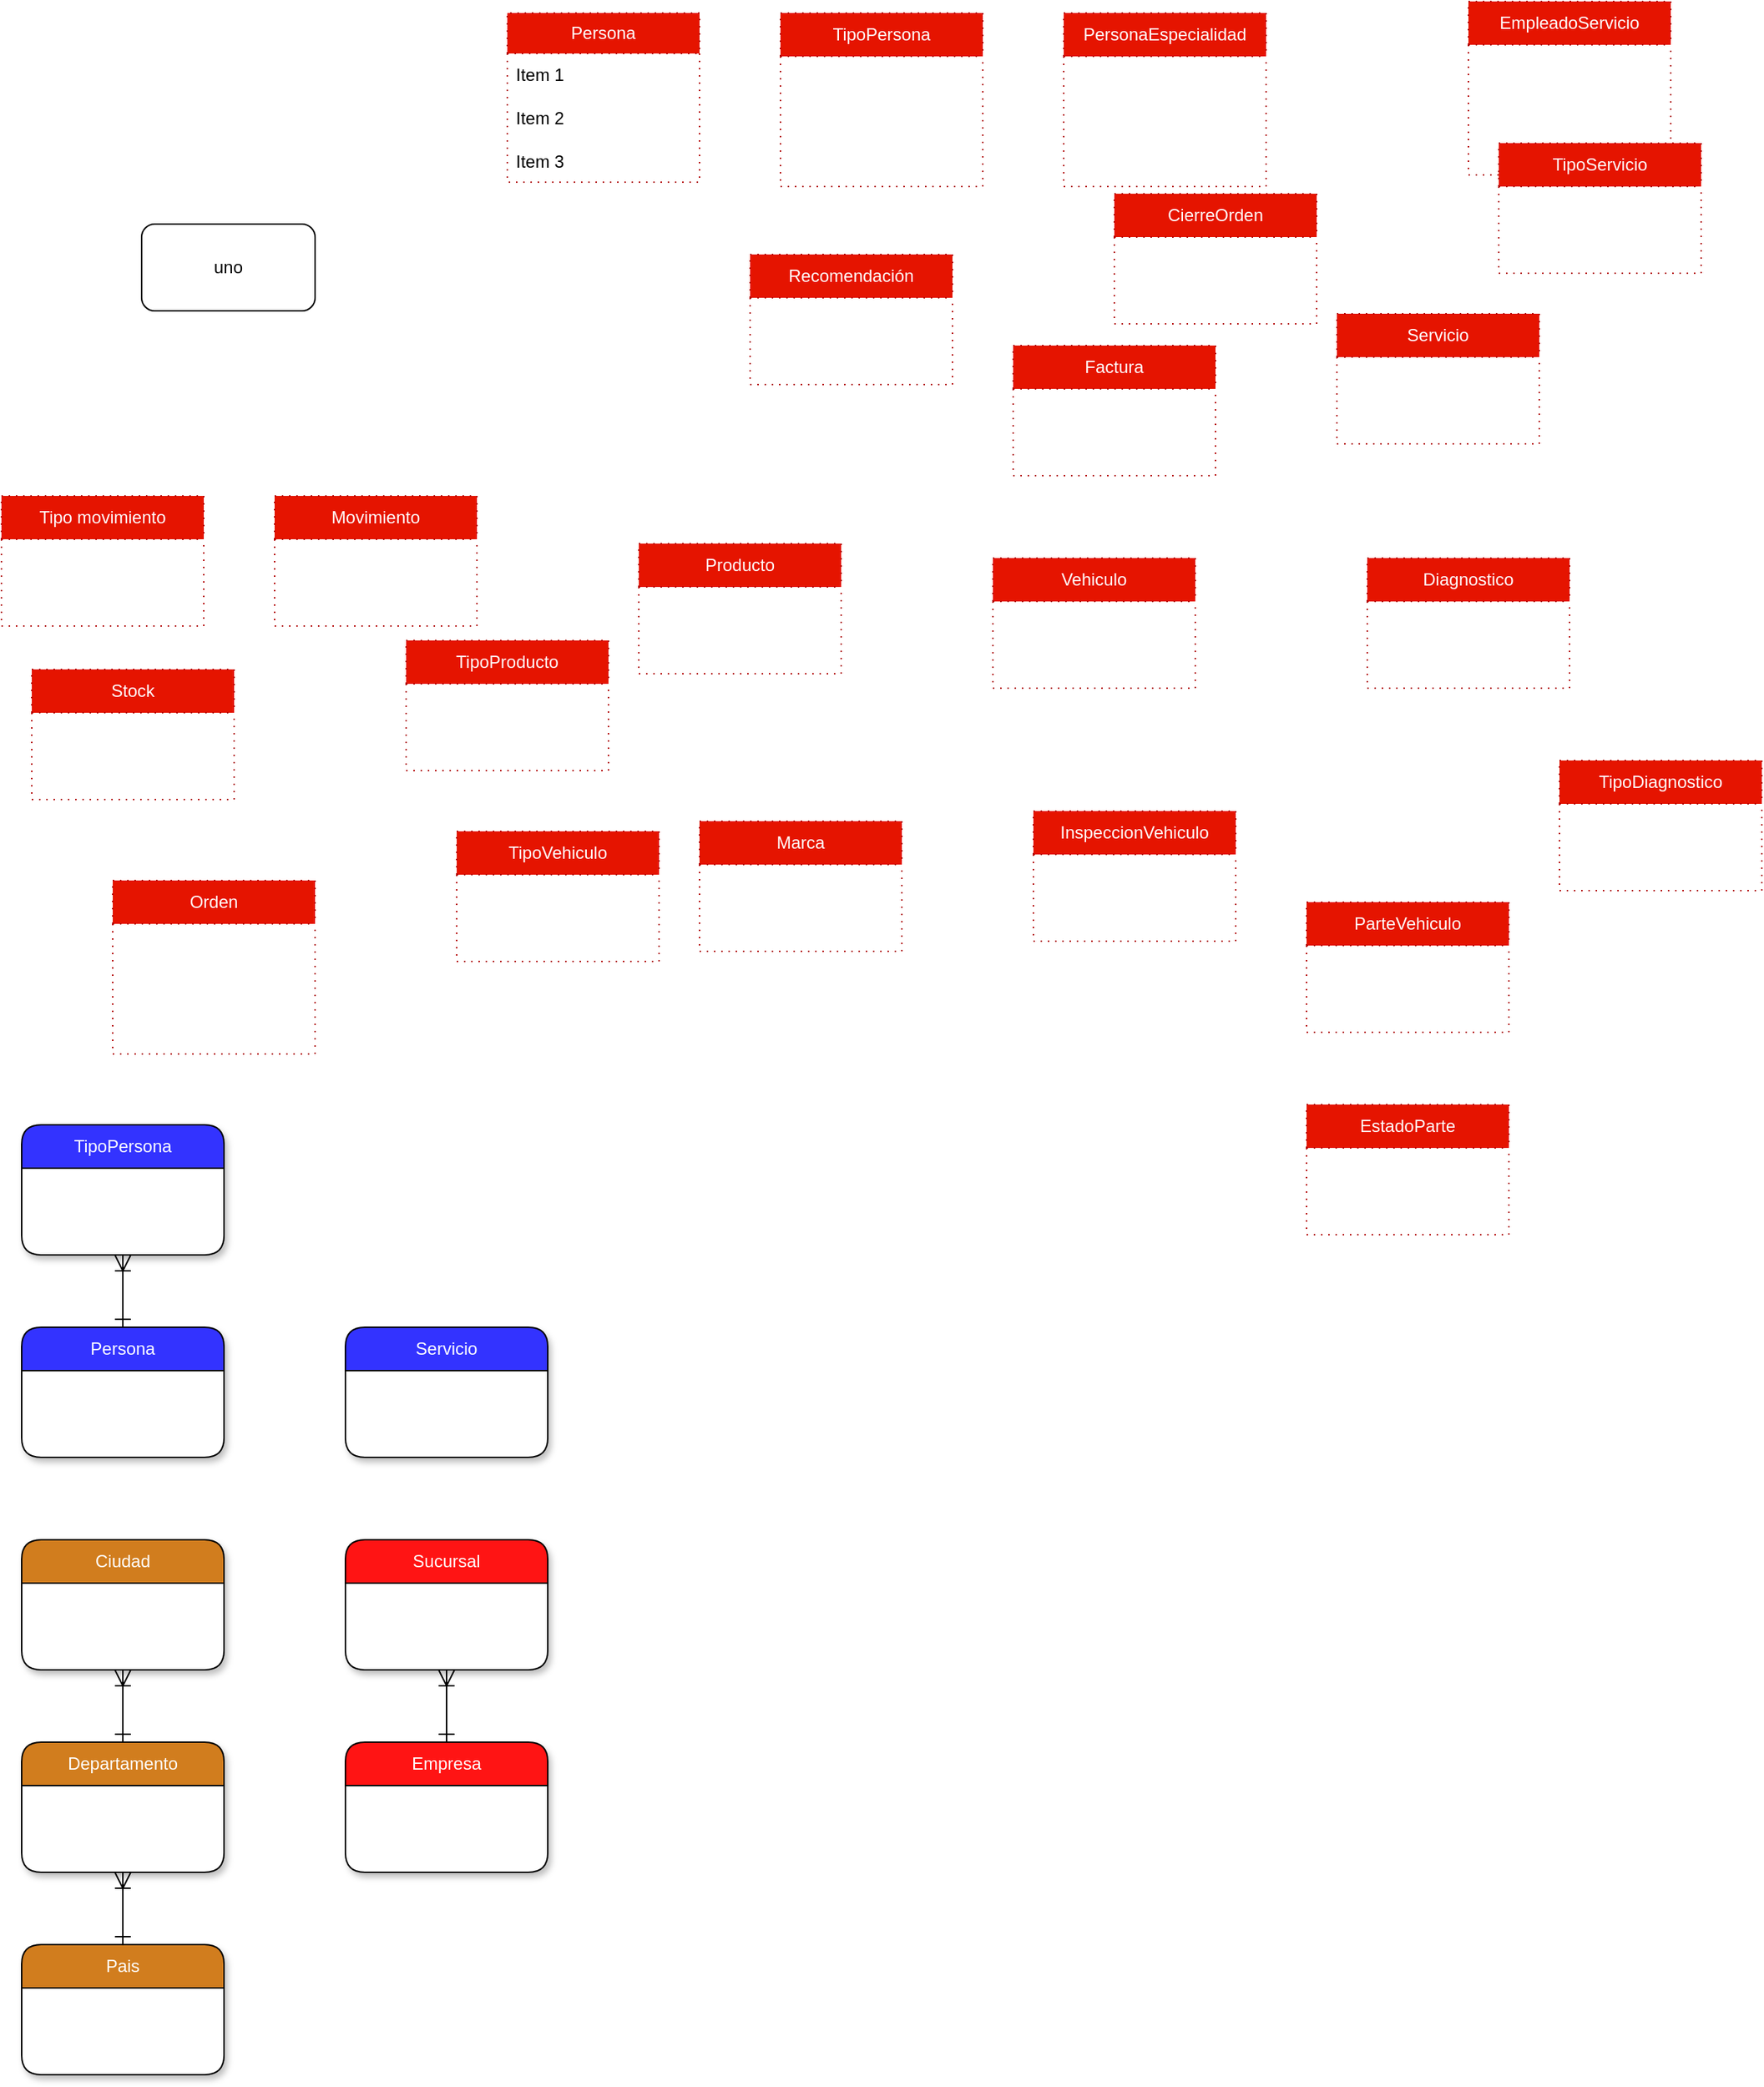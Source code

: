 <mxfile>
    <diagram id="E5uNeuyMsPrgR23q8JO6" name="Página-1">
        <mxGraphModel dx="1142" dy="773" grid="1" gridSize="7" guides="1" tooltips="1" connect="1" arrows="1" fold="1" page="1" pageScale="1" pageWidth="3000" pageHeight="1800" math="0" shadow="0">
            <root>
                <mxCell id="0"/>
                <mxCell id="1" parent="0"/>
                <mxCell id="147" value="Persona" style="swimlane;fontStyle=0;childLayout=stackLayout;horizontal=1;startSize=28;horizontalStack=0;resizeParent=1;resizeParentMax=0;resizeLast=0;collapsible=1;marginBottom=0;whiteSpace=wrap;html=1;fillStyle=auto;fillColor=#e51400;fontColor=#ffffff;strokeColor=#B20000;gradientColor=none;swimlaneFillColor=default;dashed=1;dashPattern=1 4;rounded=0;align=center;" parent="1" vertex="1">
                    <mxGeometry x="364" y="8" width="133" height="117" as="geometry">
                        <mxRectangle x="343" y="35" width="56" height="35" as="alternateBounds"/>
                    </mxGeometry>
                </mxCell>
                <mxCell id="148" value="Item 1" style="text;strokeColor=none;fillColor=none;align=left;verticalAlign=middle;spacingLeft=4;spacingRight=4;overflow=hidden;points=[[0,0.5],[1,0.5]];portConstraint=eastwest;rotatable=0;whiteSpace=wrap;html=1;dashed=1;dashPattern=12 12;rounded=1;" parent="147" vertex="1">
                    <mxGeometry y="28" width="133" height="30" as="geometry"/>
                </mxCell>
                <mxCell id="149" value="Item 2" style="text;strokeColor=none;fillColor=none;align=left;verticalAlign=middle;spacingLeft=4;spacingRight=4;overflow=hidden;points=[[0,0.5],[1,0.5]];portConstraint=eastwest;rotatable=0;whiteSpace=wrap;html=1;" parent="147" vertex="1">
                    <mxGeometry y="58" width="133" height="30" as="geometry"/>
                </mxCell>
                <mxCell id="150" value="Item 3" style="text;strokeColor=none;fillColor=none;align=left;verticalAlign=middle;spacingLeft=4;spacingRight=4;overflow=hidden;points=[[0,0.5],[1,0.5]];portConstraint=eastwest;rotatable=0;whiteSpace=wrap;html=1;" parent="147" vertex="1">
                    <mxGeometry y="88" width="133" height="29" as="geometry"/>
                </mxCell>
                <mxCell id="164" value="Ciudad" style="swimlane;fontStyle=0;childLayout=stackLayout;horizontal=1;startSize=30;horizontalStack=0;resizeParent=1;resizeParentMax=0;resizeLast=0;collapsible=1;marginBottom=0;whiteSpace=wrap;html=1;rounded=1;fillStyle=auto;strokeColor=default;fontFamily=Helvetica;fontSize=12;fontColor=#ffffff;fillColor=#D17D1E;gradientColor=none;swimlaneFillColor=default;shadow=1;swimlaneLine=1;glass=0;" parent="1" vertex="1">
                    <mxGeometry x="28" y="1064" width="140" height="90" as="geometry"/>
                </mxCell>
                <mxCell id="165" value="IdCiudad" style="text;strokeColor=none;fillColor=none;align=left;verticalAlign=middle;spacingLeft=4;spacingRight=4;overflow=hidden;points=[[0,0.5],[1,0.5]];portConstraint=eastwest;rotatable=0;whiteSpace=wrap;html=1;rounded=0;dashed=1;dashPattern=1 4;fillStyle=auto;fontFamily=Helvetica;fontSize=12;fontColor=#ffffff;startSize=28;" parent="164" vertex="1">
                    <mxGeometry y="30" width="140" height="30" as="geometry"/>
                </mxCell>
                <mxCell id="166" value="NombreCiudad" style="text;strokeColor=none;fillColor=none;align=left;verticalAlign=middle;spacingLeft=4;spacingRight=4;overflow=hidden;points=[[0,0.5],[1,0.5]];portConstraint=eastwest;rotatable=0;whiteSpace=wrap;html=1;rounded=0;dashed=1;dashPattern=1 4;fillStyle=auto;fontFamily=Helvetica;fontSize=12;fontColor=#ffffff;startSize=28;" parent="164" vertex="1">
                    <mxGeometry y="60" width="140" height="30" as="geometry"/>
                </mxCell>
                <mxCell id="174" value="Producto" style="swimlane;fontStyle=0;childLayout=stackLayout;horizontal=1;startSize=30;horizontalStack=0;resizeParent=1;resizeParentMax=0;resizeLast=0;collapsible=1;marginBottom=0;whiteSpace=wrap;html=1;rounded=0;dashed=1;dashPattern=1 4;fillStyle=auto;strokeColor=#B20000;fontFamily=Helvetica;fontSize=12;fontColor=#ffffff;fillColor=#e51400;gradientColor=none;" parent="1" vertex="1">
                    <mxGeometry x="455" y="375" width="140" height="90" as="geometry"/>
                </mxCell>
                <mxCell id="175" value="Item 1" style="text;strokeColor=none;fillColor=none;align=left;verticalAlign=middle;spacingLeft=4;spacingRight=4;overflow=hidden;points=[[0,0.5],[1,0.5]];portConstraint=eastwest;rotatable=0;whiteSpace=wrap;html=1;rounded=0;dashed=1;dashPattern=1 4;fillStyle=auto;fontFamily=Helvetica;fontSize=12;fontColor=#ffffff;startSize=28;" parent="174" vertex="1">
                    <mxGeometry y="30" width="140" height="30" as="geometry"/>
                </mxCell>
                <mxCell id="176" value="Item 2" style="text;strokeColor=none;fillColor=none;align=left;verticalAlign=middle;spacingLeft=4;spacingRight=4;overflow=hidden;points=[[0,0.5],[1,0.5]];portConstraint=eastwest;rotatable=0;whiteSpace=wrap;html=1;rounded=0;dashed=1;dashPattern=1 4;fillStyle=auto;fontFamily=Helvetica;fontSize=12;fontColor=#ffffff;startSize=28;" parent="174" vertex="1">
                    <mxGeometry y="60" width="140" height="30" as="geometry"/>
                </mxCell>
                <mxCell id="177" value="TipoProducto" style="swimlane;fontStyle=0;childLayout=stackLayout;horizontal=1;startSize=30;horizontalStack=0;resizeParent=1;resizeParentMax=0;resizeLast=0;collapsible=1;marginBottom=0;whiteSpace=wrap;html=1;rounded=0;dashed=1;dashPattern=1 4;fillStyle=auto;strokeColor=#B20000;fontFamily=Helvetica;fontSize=12;fontColor=#ffffff;fillColor=#e51400;gradientColor=none;" parent="1" vertex="1">
                    <mxGeometry x="294" y="442" width="140" height="90" as="geometry"/>
                </mxCell>
                <mxCell id="178" value="Item 1" style="text;strokeColor=none;fillColor=none;align=left;verticalAlign=middle;spacingLeft=4;spacingRight=4;overflow=hidden;points=[[0,0.5],[1,0.5]];portConstraint=eastwest;rotatable=0;whiteSpace=wrap;html=1;rounded=0;dashed=1;dashPattern=1 4;fillStyle=auto;fontFamily=Helvetica;fontSize=12;fontColor=#ffffff;startSize=28;" parent="177" vertex="1">
                    <mxGeometry y="30" width="140" height="30" as="geometry"/>
                </mxCell>
                <mxCell id="179" value="Item 2" style="text;strokeColor=none;fillColor=none;align=left;verticalAlign=middle;spacingLeft=4;spacingRight=4;overflow=hidden;points=[[0,0.5],[1,0.5]];portConstraint=eastwest;rotatable=0;whiteSpace=wrap;html=1;rounded=0;dashed=1;dashPattern=1 4;fillStyle=auto;fontFamily=Helvetica;fontSize=12;fontColor=#ffffff;startSize=28;" parent="177" vertex="1">
                    <mxGeometry y="60" width="140" height="30" as="geometry"/>
                </mxCell>
                <mxCell id="183" value="" style="edgeStyle=none;rounded=0;html=1;fontSize=12;startArrow=ERone;startFill=0;endArrow=none;endFill=0;startSize=6;endSize=6;" parent="1" target="180" edge="1">
                    <mxGeometry relative="1" as="geometry">
                        <mxPoint x="98" y="367.5" as="sourcePoint"/>
                        <mxPoint x="224" y="367.5" as="targetPoint"/>
                    </mxGeometry>
                </mxCell>
                <mxCell id="180" value="Tipo movimiento" style="swimlane;fontStyle=0;childLayout=stackLayout;horizontal=1;startSize=30;horizontalStack=0;resizeParent=1;resizeParentMax=0;resizeLast=0;collapsible=1;marginBottom=0;whiteSpace=wrap;html=1;rounded=0;dashed=1;dashPattern=1 4;fillStyle=auto;strokeColor=#B20000;fontFamily=Helvetica;fontSize=12;fontColor=#ffffff;fillColor=#e51400;gradientColor=none;" parent="1" vertex="1">
                    <mxGeometry x="14" y="342" width="140" height="90" as="geometry"/>
                </mxCell>
                <mxCell id="181" value="Item 1" style="text;strokeColor=none;fillColor=none;align=left;verticalAlign=middle;spacingLeft=4;spacingRight=4;overflow=hidden;points=[[0,0.5],[1,0.5]];portConstraint=eastwest;rotatable=0;whiteSpace=wrap;html=1;rounded=0;dashed=1;dashPattern=1 4;fillStyle=auto;fontFamily=Helvetica;fontSize=12;fontColor=#ffffff;startSize=28;" parent="180" vertex="1">
                    <mxGeometry y="30" width="140" height="30" as="geometry"/>
                </mxCell>
                <mxCell id="182" value="Item 2" style="text;strokeColor=none;fillColor=none;align=left;verticalAlign=middle;spacingLeft=4;spacingRight=4;overflow=hidden;points=[[0,0.5],[1,0.5]];portConstraint=eastwest;rotatable=0;whiteSpace=wrap;html=1;rounded=0;dashed=1;dashPattern=1 4;fillStyle=auto;fontFamily=Helvetica;fontSize=12;fontColor=#ffffff;startSize=28;" parent="180" vertex="1">
                    <mxGeometry y="60" width="140" height="30" as="geometry"/>
                </mxCell>
                <mxCell id="184" value="Movimiento" style="swimlane;fontStyle=0;childLayout=stackLayout;horizontal=1;startSize=30;horizontalStack=0;resizeParent=1;resizeParentMax=0;resizeLast=0;collapsible=1;marginBottom=0;whiteSpace=wrap;html=1;rounded=0;dashed=1;dashPattern=1 4;fillStyle=auto;strokeColor=#B20000;fontFamily=Helvetica;fontSize=12;fontColor=#ffffff;fillColor=#e51400;gradientColor=none;" parent="1" vertex="1">
                    <mxGeometry x="203" y="342" width="140" height="90" as="geometry"/>
                </mxCell>
                <mxCell id="185" value="Item 1" style="text;strokeColor=none;fillColor=none;align=left;verticalAlign=middle;spacingLeft=4;spacingRight=4;overflow=hidden;points=[[0,0.5],[1,0.5]];portConstraint=eastwest;rotatable=0;whiteSpace=wrap;html=1;rounded=0;dashed=1;dashPattern=1 4;fillStyle=auto;fontFamily=Helvetica;fontSize=12;fontColor=#ffffff;startSize=28;" parent="184" vertex="1">
                    <mxGeometry y="30" width="140" height="30" as="geometry"/>
                </mxCell>
                <mxCell id="186" value="Item 2" style="text;strokeColor=none;fillColor=none;align=left;verticalAlign=middle;spacingLeft=4;spacingRight=4;overflow=hidden;points=[[0,0.5],[1,0.5]];portConstraint=eastwest;rotatable=0;whiteSpace=wrap;html=1;rounded=0;dashed=1;dashPattern=1 4;fillStyle=auto;fontFamily=Helvetica;fontSize=12;fontColor=#ffffff;startSize=28;" parent="184" vertex="1">
                    <mxGeometry y="60" width="140" height="30" as="geometry"/>
                </mxCell>
                <mxCell id="187" value="Stock" style="swimlane;fontStyle=0;childLayout=stackLayout;horizontal=1;startSize=30;horizontalStack=0;resizeParent=1;resizeParentMax=0;resizeLast=0;collapsible=1;marginBottom=0;whiteSpace=wrap;html=1;rounded=0;dashed=1;dashPattern=1 4;fillStyle=auto;strokeColor=#B20000;fontFamily=Helvetica;fontSize=12;fontColor=#ffffff;fillColor=#e51400;gradientColor=none;" parent="1" vertex="1">
                    <mxGeometry x="35" y="462" width="140" height="90" as="geometry"/>
                </mxCell>
                <mxCell id="188" value="Item 1" style="text;strokeColor=none;fillColor=none;align=left;verticalAlign=middle;spacingLeft=4;spacingRight=4;overflow=hidden;points=[[0,0.5],[1,0.5]];portConstraint=eastwest;rotatable=0;whiteSpace=wrap;html=1;rounded=0;dashed=1;dashPattern=1 4;fillStyle=auto;fontFamily=Helvetica;fontSize=12;fontColor=#ffffff;startSize=28;" parent="187" vertex="1">
                    <mxGeometry y="30" width="140" height="30" as="geometry"/>
                </mxCell>
                <mxCell id="189" value="Item 2" style="text;strokeColor=none;fillColor=none;align=left;verticalAlign=middle;spacingLeft=4;spacingRight=4;overflow=hidden;points=[[0,0.5],[1,0.5]];portConstraint=eastwest;rotatable=0;whiteSpace=wrap;html=1;rounded=0;dashed=1;dashPattern=1 4;fillStyle=auto;fontFamily=Helvetica;fontSize=12;fontColor=#ffffff;startSize=28;" parent="187" vertex="1">
                    <mxGeometry y="60" width="140" height="30" as="geometry"/>
                </mxCell>
                <mxCell id="190" value="EmpleadoServicio" style="swimlane;fontStyle=0;childLayout=stackLayout;horizontal=1;startSize=30;horizontalStack=0;resizeParent=1;resizeParentMax=0;resizeLast=0;collapsible=1;marginBottom=0;whiteSpace=wrap;html=1;rounded=0;dashed=1;dashPattern=1 4;fillStyle=auto;strokeColor=#B20000;fontFamily=Helvetica;fontSize=12;fontColor=#ffffff;fillColor=#e51400;gradientColor=none;" parent="1" vertex="1">
                    <mxGeometry x="1029" width="140" height="120" as="geometry"/>
                </mxCell>
                <mxCell id="244" value="Item 1" style="text;strokeColor=none;fillColor=none;align=left;verticalAlign=middle;spacingLeft=4;spacingRight=4;overflow=hidden;points=[[0,0.5],[1,0.5]];portConstraint=eastwest;rotatable=0;whiteSpace=wrap;html=1;rounded=0;dashed=1;dashPattern=1 4;fillStyle=auto;fontFamily=Helvetica;fontSize=12;fontColor=#ffffff;startSize=28;" parent="190" vertex="1">
                    <mxGeometry y="30" width="140" height="30" as="geometry"/>
                </mxCell>
                <mxCell id="191" value="Item 1" style="text;strokeColor=none;fillColor=none;align=left;verticalAlign=middle;spacingLeft=4;spacingRight=4;overflow=hidden;points=[[0,0.5],[1,0.5]];portConstraint=eastwest;rotatable=0;whiteSpace=wrap;html=1;rounded=0;dashed=1;dashPattern=1 4;fillStyle=auto;fontFamily=Helvetica;fontSize=12;fontColor=#ffffff;startSize=28;" parent="190" vertex="1">
                    <mxGeometry y="60" width="140" height="30" as="geometry"/>
                </mxCell>
                <mxCell id="192" value="Item 2" style="text;strokeColor=none;fillColor=none;align=left;verticalAlign=middle;spacingLeft=4;spacingRight=4;overflow=hidden;points=[[0,0.5],[1,0.5]];portConstraint=eastwest;rotatable=0;whiteSpace=wrap;html=1;rounded=0;dashed=1;dashPattern=1 4;fillStyle=auto;fontFamily=Helvetica;fontSize=12;fontColor=#ffffff;startSize=28;" parent="190" vertex="1">
                    <mxGeometry y="90" width="140" height="30" as="geometry"/>
                </mxCell>
                <mxCell id="193" value="Recomendación" style="swimlane;fontStyle=0;childLayout=stackLayout;horizontal=1;startSize=30;horizontalStack=0;resizeParent=1;resizeParentMax=0;resizeLast=0;collapsible=1;marginBottom=0;whiteSpace=wrap;html=1;rounded=0;dashed=1;dashPattern=1 4;fillStyle=auto;strokeColor=#B20000;fontFamily=Helvetica;fontSize=12;fontColor=#ffffff;fillColor=#e51400;gradientColor=none;" parent="1" vertex="1">
                    <mxGeometry x="532" y="175" width="140" height="90" as="geometry"/>
                </mxCell>
                <mxCell id="194" value="Item 1" style="text;strokeColor=none;fillColor=none;align=left;verticalAlign=middle;spacingLeft=4;spacingRight=4;overflow=hidden;points=[[0,0.5],[1,0.5]];portConstraint=eastwest;rotatable=0;whiteSpace=wrap;html=1;rounded=0;dashed=1;dashPattern=1 4;fillStyle=auto;fontFamily=Helvetica;fontSize=12;fontColor=#ffffff;startSize=28;" parent="193" vertex="1">
                    <mxGeometry y="30" width="140" height="30" as="geometry"/>
                </mxCell>
                <mxCell id="195" value="Item 2" style="text;strokeColor=none;fillColor=none;align=left;verticalAlign=middle;spacingLeft=4;spacingRight=4;overflow=hidden;points=[[0,0.5],[1,0.5]];portConstraint=eastwest;rotatable=0;whiteSpace=wrap;html=1;rounded=0;dashed=1;dashPattern=1 4;fillStyle=auto;fontFamily=Helvetica;fontSize=12;fontColor=#ffffff;startSize=28;" parent="193" vertex="1">
                    <mxGeometry y="60" width="140" height="30" as="geometry"/>
                </mxCell>
                <mxCell id="196" value="CierreOrden" style="swimlane;fontStyle=0;childLayout=stackLayout;horizontal=1;startSize=30;horizontalStack=0;resizeParent=1;resizeParentMax=0;resizeLast=0;collapsible=1;marginBottom=0;whiteSpace=wrap;html=1;rounded=0;dashed=1;dashPattern=1 4;fillStyle=auto;strokeColor=#B20000;fontFamily=Helvetica;fontSize=12;fontColor=#ffffff;fillColor=#e51400;gradientColor=none;" parent="1" vertex="1">
                    <mxGeometry x="784" y="133" width="140" height="90" as="geometry"/>
                </mxCell>
                <mxCell id="197" value="Item 1" style="text;strokeColor=none;fillColor=none;align=left;verticalAlign=middle;spacingLeft=4;spacingRight=4;overflow=hidden;points=[[0,0.5],[1,0.5]];portConstraint=eastwest;rotatable=0;whiteSpace=wrap;html=1;rounded=0;dashed=1;dashPattern=1 4;fillStyle=auto;fontFamily=Helvetica;fontSize=12;fontColor=#ffffff;startSize=28;" parent="196" vertex="1">
                    <mxGeometry y="30" width="140" height="30" as="geometry"/>
                </mxCell>
                <mxCell id="198" value="Item 2" style="text;strokeColor=none;fillColor=none;align=left;verticalAlign=middle;spacingLeft=4;spacingRight=4;overflow=hidden;points=[[0,0.5],[1,0.5]];portConstraint=eastwest;rotatable=0;whiteSpace=wrap;html=1;rounded=0;dashed=1;dashPattern=1 4;fillStyle=auto;fontFamily=Helvetica;fontSize=12;fontColor=#ffffff;startSize=28;" parent="196" vertex="1">
                    <mxGeometry y="60" width="140" height="30" as="geometry"/>
                </mxCell>
                <mxCell id="199" value="TipoServicio" style="swimlane;fontStyle=0;childLayout=stackLayout;horizontal=1;startSize=30;horizontalStack=0;resizeParent=1;resizeParentMax=0;resizeLast=0;collapsible=1;marginBottom=0;whiteSpace=wrap;html=1;rounded=0;dashed=1;dashPattern=1 4;fillStyle=auto;strokeColor=#B20000;fontFamily=Helvetica;fontSize=12;fontColor=#ffffff;fillColor=#e51400;gradientColor=none;" parent="1" vertex="1">
                    <mxGeometry x="1050" y="98" width="140" height="90" as="geometry"/>
                </mxCell>
                <mxCell id="200" value="Item 1" style="text;strokeColor=none;fillColor=none;align=left;verticalAlign=middle;spacingLeft=4;spacingRight=4;overflow=hidden;points=[[0,0.5],[1,0.5]];portConstraint=eastwest;rotatable=0;whiteSpace=wrap;html=1;rounded=0;dashed=1;dashPattern=1 4;fillStyle=auto;fontFamily=Helvetica;fontSize=12;fontColor=#ffffff;startSize=28;" parent="199" vertex="1">
                    <mxGeometry y="30" width="140" height="30" as="geometry"/>
                </mxCell>
                <mxCell id="201" value="Item 2" style="text;strokeColor=none;fillColor=none;align=left;verticalAlign=middle;spacingLeft=4;spacingRight=4;overflow=hidden;points=[[0,0.5],[1,0.5]];portConstraint=eastwest;rotatable=0;whiteSpace=wrap;html=1;rounded=0;dashed=1;dashPattern=1 4;fillStyle=auto;fontFamily=Helvetica;fontSize=12;fontColor=#ffffff;startSize=28;" parent="199" vertex="1">
                    <mxGeometry y="60" width="140" height="30" as="geometry"/>
                </mxCell>
                <mxCell id="202" value="Servicio" style="swimlane;fontStyle=0;childLayout=stackLayout;horizontal=1;startSize=30;horizontalStack=0;resizeParent=1;resizeParentMax=0;resizeLast=0;collapsible=1;marginBottom=0;whiteSpace=wrap;html=1;rounded=0;dashed=1;dashPattern=1 4;fillStyle=auto;strokeColor=#B20000;fontFamily=Helvetica;fontSize=12;fontColor=#ffffff;fillColor=#e51400;gradientColor=none;" parent="1" vertex="1">
                    <mxGeometry x="938" y="216" width="140" height="90" as="geometry"/>
                </mxCell>
                <mxCell id="203" value="Item 1" style="text;strokeColor=none;fillColor=none;align=left;verticalAlign=middle;spacingLeft=4;spacingRight=4;overflow=hidden;points=[[0,0.5],[1,0.5]];portConstraint=eastwest;rotatable=0;whiteSpace=wrap;html=1;rounded=0;dashed=1;dashPattern=1 4;fillStyle=auto;fontFamily=Helvetica;fontSize=12;fontColor=#ffffff;startSize=28;" parent="202" vertex="1">
                    <mxGeometry y="30" width="140" height="30" as="geometry"/>
                </mxCell>
                <mxCell id="204" value="Item 2" style="text;strokeColor=none;fillColor=none;align=left;verticalAlign=middle;spacingLeft=4;spacingRight=4;overflow=hidden;points=[[0,0.5],[1,0.5]];portConstraint=eastwest;rotatable=0;whiteSpace=wrap;html=1;rounded=0;dashed=1;dashPattern=1 4;fillStyle=auto;fontFamily=Helvetica;fontSize=12;fontColor=#ffffff;startSize=28;" parent="202" vertex="1">
                    <mxGeometry y="60" width="140" height="30" as="geometry"/>
                </mxCell>
                <mxCell id="205" value="Factura" style="swimlane;fontStyle=0;childLayout=stackLayout;horizontal=1;startSize=30;horizontalStack=0;resizeParent=1;resizeParentMax=0;resizeLast=0;collapsible=1;marginBottom=0;whiteSpace=wrap;html=1;rounded=0;dashed=1;dashPattern=1 4;fillStyle=auto;strokeColor=#B20000;fontFamily=Helvetica;fontSize=12;fontColor=#ffffff;fillColor=#e51400;gradientColor=none;" parent="1" vertex="1">
                    <mxGeometry x="714" y="238" width="140" height="90" as="geometry"/>
                </mxCell>
                <mxCell id="206" value="Item 1" style="text;strokeColor=none;fillColor=none;align=left;verticalAlign=middle;spacingLeft=4;spacingRight=4;overflow=hidden;points=[[0,0.5],[1,0.5]];portConstraint=eastwest;rotatable=0;whiteSpace=wrap;html=1;rounded=0;dashed=1;dashPattern=1 4;fillStyle=auto;fontFamily=Helvetica;fontSize=12;fontColor=#ffffff;startSize=28;" parent="205" vertex="1">
                    <mxGeometry y="30" width="140" height="30" as="geometry"/>
                </mxCell>
                <mxCell id="207" value="Item 2" style="text;strokeColor=none;fillColor=none;align=left;verticalAlign=middle;spacingLeft=4;spacingRight=4;overflow=hidden;points=[[0,0.5],[1,0.5]];portConstraint=eastwest;rotatable=0;whiteSpace=wrap;html=1;rounded=0;dashed=1;dashPattern=1 4;fillStyle=auto;fontFamily=Helvetica;fontSize=12;fontColor=#ffffff;startSize=28;" parent="205" vertex="1">
                    <mxGeometry y="60" width="140" height="30" as="geometry"/>
                </mxCell>
                <mxCell id="208" value="Vehiculo" style="swimlane;fontStyle=0;childLayout=stackLayout;horizontal=1;startSize=30;horizontalStack=0;resizeParent=1;resizeParentMax=0;resizeLast=0;collapsible=1;marginBottom=0;whiteSpace=wrap;html=1;rounded=0;dashed=1;dashPattern=1 4;fillStyle=auto;strokeColor=#B20000;fontFamily=Helvetica;fontSize=12;fontColor=#ffffff;fillColor=#e51400;gradientColor=none;" parent="1" vertex="1">
                    <mxGeometry x="700" y="385" width="140" height="90" as="geometry"/>
                </mxCell>
                <mxCell id="209" value="Item 1" style="text;strokeColor=none;fillColor=none;align=left;verticalAlign=middle;spacingLeft=4;spacingRight=4;overflow=hidden;points=[[0,0.5],[1,0.5]];portConstraint=eastwest;rotatable=0;whiteSpace=wrap;html=1;rounded=0;dashed=1;dashPattern=1 4;fillStyle=auto;fontFamily=Helvetica;fontSize=12;fontColor=#ffffff;startSize=28;" parent="208" vertex="1">
                    <mxGeometry y="30" width="140" height="30" as="geometry"/>
                </mxCell>
                <mxCell id="210" value="Item 2" style="text;strokeColor=none;fillColor=none;align=left;verticalAlign=middle;spacingLeft=4;spacingRight=4;overflow=hidden;points=[[0,0.5],[1,0.5]];portConstraint=eastwest;rotatable=0;whiteSpace=wrap;html=1;rounded=0;dashed=1;dashPattern=1 4;fillStyle=auto;fontFamily=Helvetica;fontSize=12;fontColor=#ffffff;startSize=28;" parent="208" vertex="1">
                    <mxGeometry y="60" width="140" height="30" as="geometry"/>
                </mxCell>
                <mxCell id="211" value="Diagnostico" style="swimlane;fontStyle=0;childLayout=stackLayout;horizontal=1;startSize=30;horizontalStack=0;resizeParent=1;resizeParentMax=0;resizeLast=0;collapsible=1;marginBottom=0;whiteSpace=wrap;html=1;rounded=0;dashed=1;dashPattern=1 4;fillStyle=auto;strokeColor=#B20000;fontFamily=Helvetica;fontSize=12;fontColor=#ffffff;fillColor=#e51400;gradientColor=none;" parent="1" vertex="1">
                    <mxGeometry x="959" y="385" width="140" height="90" as="geometry"/>
                </mxCell>
                <mxCell id="212" value="Item 1" style="text;strokeColor=none;fillColor=none;align=left;verticalAlign=middle;spacingLeft=4;spacingRight=4;overflow=hidden;points=[[0,0.5],[1,0.5]];portConstraint=eastwest;rotatable=0;whiteSpace=wrap;html=1;rounded=0;dashed=1;dashPattern=1 4;fillStyle=auto;fontFamily=Helvetica;fontSize=12;fontColor=#ffffff;startSize=28;" parent="211" vertex="1">
                    <mxGeometry y="30" width="140" height="30" as="geometry"/>
                </mxCell>
                <mxCell id="213" value="Item 2" style="text;strokeColor=none;fillColor=none;align=left;verticalAlign=middle;spacingLeft=4;spacingRight=4;overflow=hidden;points=[[0,0.5],[1,0.5]];portConstraint=eastwest;rotatable=0;whiteSpace=wrap;html=1;rounded=0;dashed=1;dashPattern=1 4;fillStyle=auto;fontFamily=Helvetica;fontSize=12;fontColor=#ffffff;startSize=28;" parent="211" vertex="1">
                    <mxGeometry y="60" width="140" height="30" as="geometry"/>
                </mxCell>
                <mxCell id="214" value="TipoDiagnostico" style="swimlane;fontStyle=0;childLayout=stackLayout;horizontal=1;startSize=30;horizontalStack=0;resizeParent=1;resizeParentMax=0;resizeLast=0;collapsible=1;marginBottom=0;whiteSpace=wrap;html=1;rounded=0;dashed=1;dashPattern=1 4;fillStyle=auto;strokeColor=#B20000;fontFamily=Helvetica;fontSize=12;fontColor=#ffffff;fillColor=#e51400;gradientColor=none;" parent="1" vertex="1">
                    <mxGeometry x="1092" y="525" width="140" height="90" as="geometry"/>
                </mxCell>
                <mxCell id="215" value="Item 1" style="text;strokeColor=none;fillColor=none;align=left;verticalAlign=middle;spacingLeft=4;spacingRight=4;overflow=hidden;points=[[0,0.5],[1,0.5]];portConstraint=eastwest;rotatable=0;whiteSpace=wrap;html=1;rounded=0;dashed=1;dashPattern=1 4;fillStyle=auto;fontFamily=Helvetica;fontSize=12;fontColor=#ffffff;startSize=28;" parent="214" vertex="1">
                    <mxGeometry y="30" width="140" height="30" as="geometry"/>
                </mxCell>
                <mxCell id="216" value="Item 2" style="text;strokeColor=none;fillColor=none;align=left;verticalAlign=middle;spacingLeft=4;spacingRight=4;overflow=hidden;points=[[0,0.5],[1,0.5]];portConstraint=eastwest;rotatable=0;whiteSpace=wrap;html=1;rounded=0;dashed=1;dashPattern=1 4;fillStyle=auto;fontFamily=Helvetica;fontSize=12;fontColor=#ffffff;startSize=28;" parent="214" vertex="1">
                    <mxGeometry y="60" width="140" height="30" as="geometry"/>
                </mxCell>
                <mxCell id="217" value="TipoVehiculo" style="swimlane;fontStyle=0;childLayout=stackLayout;horizontal=1;startSize=30;horizontalStack=0;resizeParent=1;resizeParentMax=0;resizeLast=0;collapsible=1;marginBottom=0;whiteSpace=wrap;html=1;rounded=0;dashed=1;dashPattern=1 4;fillStyle=auto;strokeColor=#B20000;fontFamily=Helvetica;fontSize=12;fontColor=#ffffff;fillColor=#e51400;gradientColor=none;" parent="1" vertex="1">
                    <mxGeometry x="329" y="574" width="140" height="90" as="geometry"/>
                </mxCell>
                <mxCell id="218" value="Item 1" style="text;strokeColor=none;fillColor=none;align=left;verticalAlign=middle;spacingLeft=4;spacingRight=4;overflow=hidden;points=[[0,0.5],[1,0.5]];portConstraint=eastwest;rotatable=0;whiteSpace=wrap;html=1;rounded=0;dashed=1;dashPattern=1 4;fillStyle=auto;fontFamily=Helvetica;fontSize=12;fontColor=#ffffff;startSize=28;" parent="217" vertex="1">
                    <mxGeometry y="30" width="140" height="30" as="geometry"/>
                </mxCell>
                <mxCell id="219" value="Item 2" style="text;strokeColor=none;fillColor=none;align=left;verticalAlign=middle;spacingLeft=4;spacingRight=4;overflow=hidden;points=[[0,0.5],[1,0.5]];portConstraint=eastwest;rotatable=0;whiteSpace=wrap;html=1;rounded=0;dashed=1;dashPattern=1 4;fillStyle=auto;fontFamily=Helvetica;fontSize=12;fontColor=#ffffff;startSize=28;" parent="217" vertex="1">
                    <mxGeometry y="60" width="140" height="30" as="geometry"/>
                </mxCell>
                <mxCell id="220" value="Marca" style="swimlane;fontStyle=0;childLayout=stackLayout;horizontal=1;startSize=30;horizontalStack=0;resizeParent=1;resizeParentMax=0;resizeLast=0;collapsible=1;marginBottom=0;whiteSpace=wrap;html=1;rounded=0;dashed=1;dashPattern=1 4;fillStyle=auto;strokeColor=#B20000;fontFamily=Helvetica;fontSize=12;fontColor=#ffffff;fillColor=#e51400;gradientColor=none;" parent="1" vertex="1">
                    <mxGeometry x="497" y="567" width="140" height="90" as="geometry"/>
                </mxCell>
                <mxCell id="221" value="Item 1" style="text;strokeColor=none;fillColor=none;align=left;verticalAlign=middle;spacingLeft=4;spacingRight=4;overflow=hidden;points=[[0,0.5],[1,0.5]];portConstraint=eastwest;rotatable=0;whiteSpace=wrap;html=1;rounded=0;dashed=1;dashPattern=1 4;fillStyle=auto;fontFamily=Helvetica;fontSize=12;fontColor=#ffffff;startSize=28;" parent="220" vertex="1">
                    <mxGeometry y="30" width="140" height="30" as="geometry"/>
                </mxCell>
                <mxCell id="222" value="Item 2" style="text;strokeColor=none;fillColor=none;align=left;verticalAlign=middle;spacingLeft=4;spacingRight=4;overflow=hidden;points=[[0,0.5],[1,0.5]];portConstraint=eastwest;rotatable=0;whiteSpace=wrap;html=1;rounded=0;dashed=1;dashPattern=1 4;fillStyle=auto;fontFamily=Helvetica;fontSize=12;fontColor=#ffffff;startSize=28;" parent="220" vertex="1">
                    <mxGeometry y="60" width="140" height="30" as="geometry"/>
                </mxCell>
                <mxCell id="223" value="InspeccionVehiculo" style="swimlane;fontStyle=0;childLayout=stackLayout;horizontal=1;startSize=30;horizontalStack=0;resizeParent=1;resizeParentMax=0;resizeLast=0;collapsible=1;marginBottom=0;whiteSpace=wrap;html=1;rounded=0;dashed=1;dashPattern=1 4;fillStyle=auto;strokeColor=#B20000;fontFamily=Helvetica;fontSize=12;fontColor=#ffffff;fillColor=#e51400;gradientColor=none;" parent="1" vertex="1">
                    <mxGeometry x="728" y="560" width="140" height="90" as="geometry"/>
                </mxCell>
                <mxCell id="224" value="Item 1" style="text;strokeColor=none;fillColor=none;align=left;verticalAlign=middle;spacingLeft=4;spacingRight=4;overflow=hidden;points=[[0,0.5],[1,0.5]];portConstraint=eastwest;rotatable=0;whiteSpace=wrap;html=1;rounded=0;dashed=1;dashPattern=1 4;fillStyle=auto;fontFamily=Helvetica;fontSize=12;fontColor=#ffffff;startSize=28;" parent="223" vertex="1">
                    <mxGeometry y="30" width="140" height="30" as="geometry"/>
                </mxCell>
                <mxCell id="225" value="Item 2" style="text;strokeColor=none;fillColor=none;align=left;verticalAlign=middle;spacingLeft=4;spacingRight=4;overflow=hidden;points=[[0,0.5],[1,0.5]];portConstraint=eastwest;rotatable=0;whiteSpace=wrap;html=1;rounded=0;dashed=1;dashPattern=1 4;fillStyle=auto;fontFamily=Helvetica;fontSize=12;fontColor=#ffffff;startSize=28;" parent="223" vertex="1">
                    <mxGeometry y="60" width="140" height="30" as="geometry"/>
                </mxCell>
                <mxCell id="226" value="ParteVehiculo" style="swimlane;fontStyle=0;childLayout=stackLayout;horizontal=1;startSize=30;horizontalStack=0;resizeParent=1;resizeParentMax=0;resizeLast=0;collapsible=1;marginBottom=0;whiteSpace=wrap;html=1;rounded=0;dashed=1;dashPattern=1 4;fillStyle=auto;strokeColor=#B20000;fontFamily=Helvetica;fontSize=12;fontColor=#ffffff;fillColor=#e51400;gradientColor=none;" parent="1" vertex="1">
                    <mxGeometry x="917" y="623" width="140" height="90" as="geometry"/>
                </mxCell>
                <mxCell id="227" value="Item 1" style="text;strokeColor=none;fillColor=none;align=left;verticalAlign=middle;spacingLeft=4;spacingRight=4;overflow=hidden;points=[[0,0.5],[1,0.5]];portConstraint=eastwest;rotatable=0;whiteSpace=wrap;html=1;rounded=0;dashed=1;dashPattern=1 4;fillStyle=auto;fontFamily=Helvetica;fontSize=12;fontColor=#ffffff;startSize=28;" parent="226" vertex="1">
                    <mxGeometry y="30" width="140" height="30" as="geometry"/>
                </mxCell>
                <mxCell id="228" value="Item 2" style="text;strokeColor=none;fillColor=none;align=left;verticalAlign=middle;spacingLeft=4;spacingRight=4;overflow=hidden;points=[[0,0.5],[1,0.5]];portConstraint=eastwest;rotatable=0;whiteSpace=wrap;html=1;rounded=0;dashed=1;dashPattern=1 4;fillStyle=auto;fontFamily=Helvetica;fontSize=12;fontColor=#ffffff;startSize=28;" parent="226" vertex="1">
                    <mxGeometry y="60" width="140" height="30" as="geometry"/>
                </mxCell>
                <mxCell id="229" value="EstadoParte" style="swimlane;fontStyle=0;childLayout=stackLayout;horizontal=1;startSize=30;horizontalStack=0;resizeParent=1;resizeParentMax=0;resizeLast=0;collapsible=1;marginBottom=0;whiteSpace=wrap;html=1;rounded=0;dashed=1;dashPattern=1 4;fillStyle=auto;strokeColor=#B20000;fontFamily=Helvetica;fontSize=12;fontColor=#ffffff;fillColor=#e51400;gradientColor=none;" parent="1" vertex="1">
                    <mxGeometry x="917" y="763" width="140" height="90" as="geometry"/>
                </mxCell>
                <mxCell id="230" value="Item 1" style="text;strokeColor=none;fillColor=none;align=left;verticalAlign=middle;spacingLeft=4;spacingRight=4;overflow=hidden;points=[[0,0.5],[1,0.5]];portConstraint=eastwest;rotatable=0;whiteSpace=wrap;html=1;rounded=0;dashed=1;dashPattern=1 4;fillStyle=auto;fontFamily=Helvetica;fontSize=12;fontColor=#ffffff;startSize=28;" parent="229" vertex="1">
                    <mxGeometry y="30" width="140" height="30" as="geometry"/>
                </mxCell>
                <mxCell id="231" value="Item 2" style="text;strokeColor=none;fillColor=none;align=left;verticalAlign=middle;spacingLeft=4;spacingRight=4;overflow=hidden;points=[[0,0.5],[1,0.5]];portConstraint=eastwest;rotatable=0;whiteSpace=wrap;html=1;rounded=0;dashed=1;dashPattern=1 4;fillStyle=auto;fontFamily=Helvetica;fontSize=12;fontColor=#ffffff;startSize=28;" parent="229" vertex="1">
                    <mxGeometry y="60" width="140" height="30" as="geometry"/>
                </mxCell>
                <mxCell id="232" value="Orden" style="swimlane;fontStyle=0;childLayout=stackLayout;horizontal=1;startSize=30;horizontalStack=0;resizeParent=1;resizeParentMax=0;resizeLast=0;collapsible=1;marginBottom=0;whiteSpace=wrap;html=1;rounded=0;dashed=1;dashPattern=1 4;fillStyle=auto;strokeColor=#B20000;fontFamily=Helvetica;fontSize=12;fontColor=#ffffff;fillColor=#e51400;gradientColor=none;" parent="1" vertex="1">
                    <mxGeometry x="91" y="608" width="140" height="120" as="geometry"/>
                </mxCell>
                <mxCell id="233" value="Item 1" style="text;strokeColor=none;fillColor=none;align=left;verticalAlign=middle;spacingLeft=4;spacingRight=4;overflow=hidden;points=[[0,0.5],[1,0.5]];portConstraint=eastwest;rotatable=0;whiteSpace=wrap;html=1;rounded=0;dashed=1;dashPattern=1 4;fillStyle=auto;fontFamily=Helvetica;fontSize=12;fontColor=#ffffff;startSize=28;" parent="232" vertex="1">
                    <mxGeometry y="30" width="140" height="30" as="geometry"/>
                </mxCell>
                <mxCell id="234" value="Item 2" style="text;strokeColor=none;fillColor=none;align=left;verticalAlign=middle;spacingLeft=4;spacingRight=4;overflow=hidden;points=[[0,0.5],[1,0.5]];portConstraint=eastwest;rotatable=0;whiteSpace=wrap;html=1;rounded=0;dashed=1;dashPattern=1 4;fillStyle=auto;fontFamily=Helvetica;fontSize=12;fontColor=#ffffff;startSize=28;" parent="232" vertex="1">
                    <mxGeometry y="60" width="140" height="30" as="geometry"/>
                </mxCell>
                <mxCell id="235" value="Item 3" style="text;strokeColor=none;fillColor=none;align=left;verticalAlign=middle;spacingLeft=4;spacingRight=4;overflow=hidden;points=[[0,0.5],[1,0.5]];portConstraint=eastwest;rotatable=0;whiteSpace=wrap;html=1;rounded=0;dashed=1;dashPattern=1 4;fillStyle=auto;fontFamily=Helvetica;fontSize=12;fontColor=#ffffff;startSize=28;" parent="232" vertex="1">
                    <mxGeometry y="90" width="140" height="30" as="geometry"/>
                </mxCell>
                <mxCell id="236" value="TipoPersona" style="swimlane;fontStyle=0;childLayout=stackLayout;horizontal=1;startSize=30;horizontalStack=0;resizeParent=1;resizeParentMax=0;resizeLast=0;collapsible=1;marginBottom=0;whiteSpace=wrap;html=1;rounded=0;dashed=1;dashPattern=1 4;fillStyle=auto;strokeColor=#B20000;fontFamily=Helvetica;fontSize=12;fontColor=#ffffff;fillColor=#e51400;gradientColor=none;" parent="1" vertex="1">
                    <mxGeometry x="553" y="8" width="140" height="120" as="geometry"/>
                </mxCell>
                <mxCell id="237" value="Item 1" style="text;strokeColor=none;fillColor=none;align=left;verticalAlign=middle;spacingLeft=4;spacingRight=4;overflow=hidden;points=[[0,0.5],[1,0.5]];portConstraint=eastwest;rotatable=0;whiteSpace=wrap;html=1;rounded=0;dashed=1;dashPattern=1 4;fillStyle=auto;fontFamily=Helvetica;fontSize=12;fontColor=#ffffff;startSize=28;" parent="236" vertex="1">
                    <mxGeometry y="30" width="140" height="30" as="geometry"/>
                </mxCell>
                <mxCell id="238" value="Item 2" style="text;strokeColor=none;fillColor=none;align=left;verticalAlign=middle;spacingLeft=4;spacingRight=4;overflow=hidden;points=[[0,0.5],[1,0.5]];portConstraint=eastwest;rotatable=0;whiteSpace=wrap;html=1;rounded=0;dashed=1;dashPattern=1 4;fillStyle=auto;fontFamily=Helvetica;fontSize=12;fontColor=#ffffff;startSize=28;" parent="236" vertex="1">
                    <mxGeometry y="60" width="140" height="30" as="geometry"/>
                </mxCell>
                <mxCell id="239" value="Item 3" style="text;strokeColor=none;fillColor=none;align=left;verticalAlign=middle;spacingLeft=4;spacingRight=4;overflow=hidden;points=[[0,0.5],[1,0.5]];portConstraint=eastwest;rotatable=0;whiteSpace=wrap;html=1;rounded=0;dashed=1;dashPattern=1 4;fillStyle=auto;fontFamily=Helvetica;fontSize=12;fontColor=#ffffff;startSize=28;" parent="236" vertex="1">
                    <mxGeometry y="90" width="140" height="30" as="geometry"/>
                </mxCell>
                <mxCell id="240" value="PersonaEspecialidad" style="swimlane;fontStyle=0;childLayout=stackLayout;horizontal=1;startSize=30;horizontalStack=0;resizeParent=1;resizeParentMax=0;resizeLast=0;collapsible=1;marginBottom=0;whiteSpace=wrap;html=1;rounded=0;dashed=1;dashPattern=1 4;fillStyle=auto;strokeColor=#B20000;fontFamily=Helvetica;fontSize=12;fontColor=#ffffff;fillColor=#e51400;gradientColor=none;" parent="1" vertex="1">
                    <mxGeometry x="749" y="8" width="140" height="120" as="geometry"/>
                </mxCell>
                <mxCell id="241" value="Item 1" style="text;strokeColor=none;fillColor=none;align=left;verticalAlign=middle;spacingLeft=4;spacingRight=4;overflow=hidden;points=[[0,0.5],[1,0.5]];portConstraint=eastwest;rotatable=0;whiteSpace=wrap;html=1;rounded=0;dashed=1;dashPattern=1 4;fillStyle=auto;fontFamily=Helvetica;fontSize=12;fontColor=#ffffff;startSize=28;" parent="240" vertex="1">
                    <mxGeometry y="30" width="140" height="30" as="geometry"/>
                </mxCell>
                <mxCell id="242" value="Item 2" style="text;strokeColor=none;fillColor=none;align=left;verticalAlign=middle;spacingLeft=4;spacingRight=4;overflow=hidden;points=[[0,0.5],[1,0.5]];portConstraint=eastwest;rotatable=0;whiteSpace=wrap;html=1;rounded=0;dashed=1;dashPattern=1 4;fillStyle=auto;fontFamily=Helvetica;fontSize=12;fontColor=#ffffff;startSize=28;" parent="240" vertex="1">
                    <mxGeometry y="60" width="140" height="30" as="geometry"/>
                </mxCell>
                <mxCell id="243" value="Item 3" style="text;strokeColor=none;fillColor=none;align=left;verticalAlign=middle;spacingLeft=4;spacingRight=4;overflow=hidden;points=[[0,0.5],[1,0.5]];portConstraint=eastwest;rotatable=0;whiteSpace=wrap;html=1;rounded=0;dashed=1;dashPattern=1 4;fillStyle=auto;fontFamily=Helvetica;fontSize=12;fontColor=#ffffff;startSize=28;" parent="240" vertex="1">
                    <mxGeometry y="90" width="140" height="30" as="geometry"/>
                </mxCell>
                <mxCell id="260" style="edgeStyle=none;shape=connector;rounded=1;html=1;labelBackgroundColor=default;strokeColor=default;fontFamily=Helvetica;fontSize=12;fontColor=#ffffff;startArrow=ERone;startFill=0;endArrow=ERoneToMany;endFill=0;startSize=9;endSize=9;" parent="1" source="253" target="164" edge="1">
                    <mxGeometry relative="1" as="geometry"/>
                </mxCell>
                <mxCell id="253" value="Departamento" style="swimlane;fontStyle=0;childLayout=stackLayout;horizontal=1;startSize=30;horizontalStack=0;resizeParent=1;resizeParentMax=0;resizeLast=0;collapsible=1;marginBottom=0;whiteSpace=wrap;html=1;rounded=1;fillStyle=auto;strokeColor=default;fontFamily=Helvetica;fontSize=12;fontColor=#ffffff;fillColor=#D17D1E;gradientColor=none;swimlaneFillColor=default;shadow=1;swimlaneLine=1;glass=0;" parent="1" vertex="1">
                    <mxGeometry x="28" y="1204" width="140" height="90" as="geometry"/>
                </mxCell>
                <mxCell id="254" value="IdDep" style="text;strokeColor=none;fillColor=none;align=left;verticalAlign=middle;spacingLeft=4;spacingRight=4;overflow=hidden;points=[[0,0.5],[1,0.5]];portConstraint=eastwest;rotatable=0;whiteSpace=wrap;html=1;rounded=0;dashed=1;dashPattern=1 4;fillStyle=auto;fontFamily=Helvetica;fontSize=12;fontColor=#ffffff;startSize=28;" parent="253" vertex="1">
                    <mxGeometry y="30" width="140" height="30" as="geometry"/>
                </mxCell>
                <mxCell id="255" value="NombreDep" style="text;strokeColor=none;fillColor=none;align=left;verticalAlign=middle;spacingLeft=4;spacingRight=4;overflow=hidden;points=[[0,0.5],[1,0.5]];portConstraint=eastwest;rotatable=0;whiteSpace=wrap;html=1;rounded=0;dashed=1;dashPattern=1 4;fillStyle=auto;fontFamily=Helvetica;fontSize=12;fontColor=#ffffff;startSize=28;" parent="253" vertex="1">
                    <mxGeometry y="60" width="140" height="30" as="geometry"/>
                </mxCell>
                <mxCell id="259" style="edgeStyle=none;html=1;fontFamily=Helvetica;fontSize=12;fontColor=#ffffff;startSize=9;startArrow=ERone;startFill=0;endArrow=ERoneToMany;endFill=0;endSize=9;" parent="1" source="256" target="253" edge="1">
                    <mxGeometry relative="1" as="geometry"/>
                </mxCell>
                <mxCell id="256" value="Pais" style="swimlane;fontStyle=0;childLayout=stackLayout;horizontal=1;startSize=30;horizontalStack=0;resizeParent=1;resizeParentMax=0;resizeLast=0;collapsible=1;marginBottom=0;whiteSpace=wrap;html=1;rounded=1;fillStyle=auto;strokeColor=default;fontFamily=Helvetica;fontSize=12;fontColor=#ffffff;fillColor=#D17D1E;gradientColor=none;swimlaneFillColor=default;shadow=1;swimlaneLine=1;glass=0;" parent="1" vertex="1">
                    <mxGeometry x="28" y="1344" width="140" height="90" as="geometry"/>
                </mxCell>
                <mxCell id="257" value="IdPais" style="text;strokeColor=none;fillColor=none;align=left;verticalAlign=middle;spacingLeft=4;spacingRight=4;overflow=hidden;points=[[0,0.5],[1,0.5]];portConstraint=eastwest;rotatable=0;whiteSpace=wrap;html=1;rounded=0;dashed=1;dashPattern=1 4;fillStyle=auto;fontFamily=Helvetica;fontSize=12;fontColor=#ffffff;startSize=28;" parent="256" vertex="1">
                    <mxGeometry y="30" width="140" height="30" as="geometry"/>
                </mxCell>
                <mxCell id="258" value="NombrePais" style="text;strokeColor=none;fillColor=none;align=left;verticalAlign=middle;spacingLeft=4;spacingRight=4;overflow=hidden;points=[[0,0.5],[1,0.5]];portConstraint=eastwest;rotatable=0;whiteSpace=wrap;html=1;rounded=0;dashed=1;dashPattern=1 4;fillStyle=auto;fontFamily=Helvetica;fontSize=12;fontColor=#ffffff;startSize=28;" parent="256" vertex="1">
                    <mxGeometry y="60" width="140" height="30" as="geometry"/>
                </mxCell>
                <mxCell id="269" style="edgeStyle=none;shape=connector;rounded=1;html=1;labelBackgroundColor=default;strokeColor=default;fontFamily=Helvetica;fontSize=12;fontColor=#ffffff;startArrow=ERone;startFill=0;endArrow=ERoneToMany;endFill=0;startSize=9;endSize=9;" parent="1" source="261" target="266" edge="1">
                    <mxGeometry relative="1" as="geometry"/>
                </mxCell>
                <mxCell id="261" value="Empresa" style="swimlane;fontStyle=0;childLayout=stackLayout;horizontal=1;startSize=30;horizontalStack=0;resizeParent=1;resizeParentMax=0;resizeLast=0;collapsible=1;marginBottom=0;whiteSpace=wrap;html=1;rounded=1;fillStyle=auto;strokeColor=default;fontFamily=Helvetica;fontSize=12;fontColor=#ffffff;fillColor=#FF1414;gradientColor=none;swimlaneFillColor=default;shadow=1;swimlaneLine=1;glass=0;" parent="1" vertex="1">
                    <mxGeometry x="252" y="1204" width="140" height="90" as="geometry"/>
                </mxCell>
                <mxCell id="262" value="IdEmpresa" style="text;strokeColor=none;fillColor=none;align=left;verticalAlign=middle;spacingLeft=4;spacingRight=4;overflow=hidden;points=[[0,0.5],[1,0.5]];portConstraint=eastwest;rotatable=0;whiteSpace=wrap;html=1;rounded=0;dashed=1;dashPattern=1 4;fillStyle=auto;fontFamily=Helvetica;fontSize=12;fontColor=#ffffff;startSize=28;" parent="261" vertex="1">
                    <mxGeometry y="30" width="140" height="30" as="geometry"/>
                </mxCell>
                <mxCell id="263" value="NombreEmpresa" style="text;strokeColor=none;fillColor=none;align=left;verticalAlign=middle;spacingLeft=4;spacingRight=4;overflow=hidden;points=[[0,0.5],[1,0.5]];portConstraint=eastwest;rotatable=0;whiteSpace=wrap;html=1;rounded=0;dashed=1;dashPattern=1 4;fillStyle=auto;fontFamily=Helvetica;fontSize=12;fontColor=#ffffff;startSize=28;" parent="261" vertex="1">
                    <mxGeometry y="60" width="140" height="30" as="geometry"/>
                </mxCell>
                <mxCell id="266" value="Sucursal" style="swimlane;fontStyle=0;childLayout=stackLayout;horizontal=1;startSize=30;horizontalStack=0;resizeParent=1;resizeParentMax=0;resizeLast=0;collapsible=1;marginBottom=0;whiteSpace=wrap;html=1;rounded=1;fillStyle=auto;strokeColor=default;fontFamily=Helvetica;fontSize=12;fontColor=#ffffff;fillColor=#FF1414;gradientColor=none;swimlaneFillColor=default;shadow=1;swimlaneLine=1;glass=0;" parent="1" vertex="1">
                    <mxGeometry x="252" y="1064" width="140" height="90" as="geometry"/>
                </mxCell>
                <mxCell id="267" value="IdSucursal" style="text;strokeColor=none;fillColor=none;align=left;verticalAlign=middle;spacingLeft=4;spacingRight=4;overflow=hidden;points=[[0,0.5],[1,0.5]];portConstraint=eastwest;rotatable=0;whiteSpace=wrap;html=1;rounded=0;dashed=1;dashPattern=1 4;fillStyle=auto;fontFamily=Helvetica;fontSize=12;fontColor=#ffffff;startSize=28;" parent="266" vertex="1">
                    <mxGeometry y="30" width="140" height="30" as="geometry"/>
                </mxCell>
                <mxCell id="268" value="NombreSucursal" style="text;strokeColor=none;fillColor=none;align=left;verticalAlign=middle;spacingLeft=4;spacingRight=4;overflow=hidden;points=[[0,0.5],[1,0.5]];portConstraint=eastwest;rotatable=0;whiteSpace=wrap;html=1;rounded=0;dashed=1;dashPattern=1 4;fillStyle=auto;fontFamily=Helvetica;fontSize=12;fontColor=#ffffff;startSize=28;" parent="266" vertex="1">
                    <mxGeometry y="60" width="140" height="30" as="geometry"/>
                </mxCell>
                <mxCell id="277" style="edgeStyle=none;shape=connector;rounded=1;html=1;labelBackgroundColor=default;strokeColor=default;fontFamily=Helvetica;fontSize=12;fontColor=#ffffff;startArrow=ERone;startFill=0;endArrow=ERoneToMany;endFill=0;startSize=9;endSize=9;" parent="1" source="271" target="274" edge="1">
                    <mxGeometry relative="1" as="geometry"/>
                </mxCell>
                <mxCell id="271" value="Persona" style="swimlane;fontStyle=0;childLayout=stackLayout;horizontal=1;startSize=30;horizontalStack=0;resizeParent=1;resizeParentMax=0;resizeLast=0;collapsible=1;marginBottom=0;whiteSpace=wrap;html=1;rounded=1;fillStyle=auto;strokeColor=default;fontFamily=Helvetica;fontSize=12;fontColor=#ffffff;fillColor=#3333FF;gradientColor=none;swimlaneFillColor=default;shadow=1;swimlaneLine=1;glass=0;" parent="1" vertex="1">
                    <mxGeometry x="28" y="917" width="140" height="90" as="geometry"/>
                </mxCell>
                <mxCell id="272" value="IdSucursal" style="text;strokeColor=none;fillColor=none;align=left;verticalAlign=middle;spacingLeft=4;spacingRight=4;overflow=hidden;points=[[0,0.5],[1,0.5]];portConstraint=eastwest;rotatable=0;whiteSpace=wrap;html=1;rounded=0;dashed=1;dashPattern=1 4;fillStyle=auto;fontFamily=Helvetica;fontSize=12;fontColor=#ffffff;startSize=28;" parent="271" vertex="1">
                    <mxGeometry y="30" width="140" height="30" as="geometry"/>
                </mxCell>
                <mxCell id="273" value="NombreSucursal" style="text;strokeColor=none;fillColor=none;align=left;verticalAlign=middle;spacingLeft=4;spacingRight=4;overflow=hidden;points=[[0,0.5],[1,0.5]];portConstraint=eastwest;rotatable=0;whiteSpace=wrap;html=1;rounded=0;dashed=1;dashPattern=1 4;fillStyle=auto;fontFamily=Helvetica;fontSize=12;fontColor=#ffffff;startSize=28;" parent="271" vertex="1">
                    <mxGeometry y="60" width="140" height="30" as="geometry"/>
                </mxCell>
                <mxCell id="274" value="TipoPersona" style="swimlane;fontStyle=0;childLayout=stackLayout;horizontal=1;startSize=30;horizontalStack=0;resizeParent=1;resizeParentMax=0;resizeLast=0;collapsible=1;marginBottom=0;whiteSpace=wrap;html=1;rounded=1;fillStyle=auto;strokeColor=default;fontFamily=Helvetica;fontSize=12;fontColor=#ffffff;fillColor=#3333FF;gradientColor=none;swimlaneFillColor=default;shadow=1;swimlaneLine=1;glass=0;" parent="1" vertex="1">
                    <mxGeometry x="28" y="777" width="140" height="90" as="geometry"/>
                </mxCell>
                <mxCell id="275" value="IdSucursal" style="text;strokeColor=none;fillColor=none;align=left;verticalAlign=middle;spacingLeft=4;spacingRight=4;overflow=hidden;points=[[0,0.5],[1,0.5]];portConstraint=eastwest;rotatable=0;whiteSpace=wrap;html=1;rounded=0;dashed=1;dashPattern=1 4;fillStyle=auto;fontFamily=Helvetica;fontSize=12;fontColor=#ffffff;startSize=28;" parent="274" vertex="1">
                    <mxGeometry y="30" width="140" height="30" as="geometry"/>
                </mxCell>
                <mxCell id="276" value="NombreSucursal" style="text;strokeColor=none;fillColor=none;align=left;verticalAlign=middle;spacingLeft=4;spacingRight=4;overflow=hidden;points=[[0,0.5],[1,0.5]];portConstraint=eastwest;rotatable=0;whiteSpace=wrap;html=1;rounded=0;dashed=1;dashPattern=1 4;fillStyle=auto;fontFamily=Helvetica;fontSize=12;fontColor=#ffffff;startSize=28;" parent="274" vertex="1">
                    <mxGeometry y="60" width="140" height="30" as="geometry"/>
                </mxCell>
                <mxCell id="282" value="Servicio" style="swimlane;fontStyle=0;childLayout=stackLayout;horizontal=1;startSize=30;horizontalStack=0;resizeParent=1;resizeParentMax=0;resizeLast=0;collapsible=1;marginBottom=0;whiteSpace=wrap;html=1;rounded=1;fillStyle=auto;strokeColor=default;fontFamily=Helvetica;fontSize=12;fontColor=#ffffff;fillColor=#3333FF;gradientColor=none;swimlaneFillColor=default;shadow=1;swimlaneLine=1;glass=0;" parent="1" vertex="1">
                    <mxGeometry x="252" y="917" width="140" height="90" as="geometry"/>
                </mxCell>
                <mxCell id="283" value="IdSucursal" style="text;strokeColor=none;fillColor=none;align=left;verticalAlign=middle;spacingLeft=4;spacingRight=4;overflow=hidden;points=[[0,0.5],[1,0.5]];portConstraint=eastwest;rotatable=0;whiteSpace=wrap;html=1;rounded=0;dashed=1;dashPattern=1 4;fillStyle=auto;fontFamily=Helvetica;fontSize=12;fontColor=#ffffff;startSize=28;" parent="282" vertex="1">
                    <mxGeometry y="30" width="140" height="30" as="geometry"/>
                </mxCell>
                <mxCell id="284" value="NombreSucursal" style="text;strokeColor=none;fillColor=none;align=left;verticalAlign=middle;spacingLeft=4;spacingRight=4;overflow=hidden;points=[[0,0.5],[1,0.5]];portConstraint=eastwest;rotatable=0;whiteSpace=wrap;html=1;rounded=0;dashed=1;dashPattern=1 4;fillStyle=auto;fontFamily=Helvetica;fontSize=12;fontColor=#ffffff;startSize=28;" parent="282" vertex="1">
                    <mxGeometry y="60" width="140" height="30" as="geometry"/>
                </mxCell>
                <mxCell id="285" value="uno" style="rounded=1;whiteSpace=wrap;html=1;" vertex="1" parent="1">
                    <mxGeometry x="111" y="154" width="120" height="60" as="geometry"/>
                </mxCell>
            </root>
        </mxGraphModel>
    </diagram>
</mxfile>
